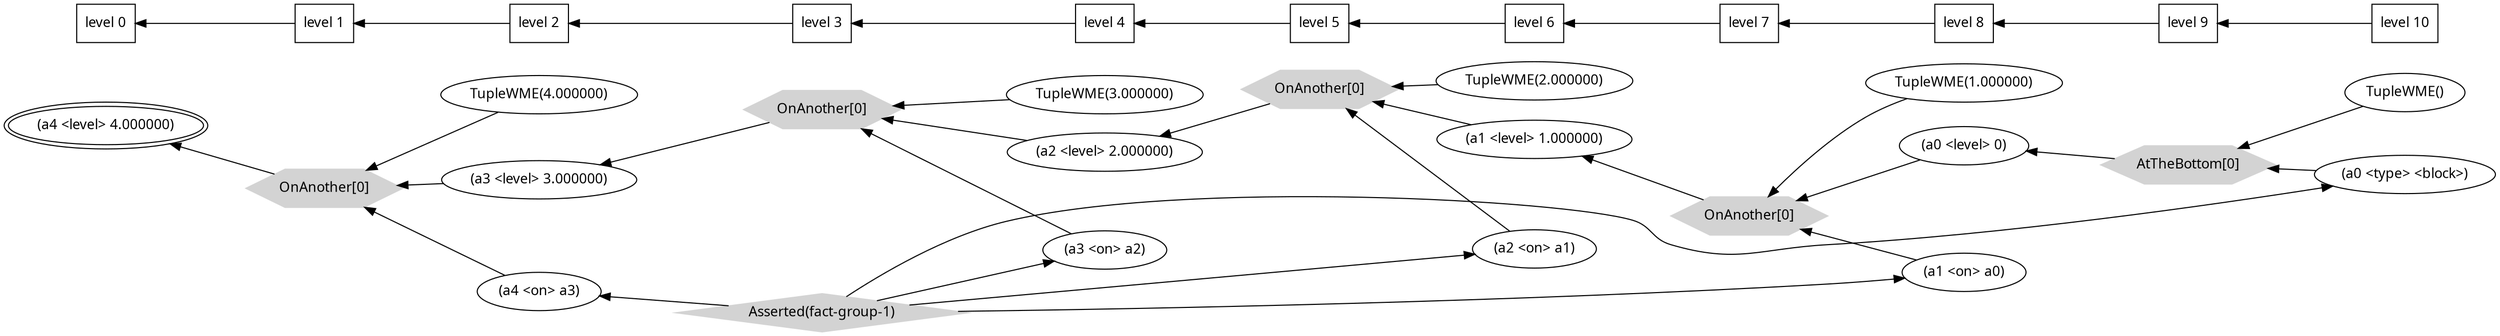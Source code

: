 digraph {
 rankdir=RL
node [fontname="Ubuntu Mono", fontsize=13]
edge[constraint=false]
"0x2276750"[label="(a4 \<level\> 4.000000)", peripheries=2];
"0x2278f80"[style=filled, color=lightgrey, shape=polygon, sides=6, label="OnAnother[0]"];
"0x2278fc0" -> "0x2278f80";
"0x2278d10" -> "0x2278f80";
"0x2273260" -> "0x2278f80";
"0x2278f80" -> "0x2276750";
"0x2278fc0"[label="TupleWME(4.000000)"];
"0x2278d10"[label="(a3 \<level\> 3.000000)"];
"0x2273260"[label="(a4 \<on\> a3)"];
"0x2278dc0"[style=filled, color=lightgrey, shape=polygon, sides=6, label="OnAnother[0]"];
"0x2278ca0" -> "0x2278dc0";
"0x2278a40" -> "0x2278dc0";
"0x2273090" -> "0x2278dc0";
"0x2278dc0" -> "0x2278d10";
"0x2278240"[style=filled, color=lightgrey, shape=diamond, label="Asserted(fact-group-1)"];
"0x2278240" -> "0x2273260";
"0x2278ca0"[label="TupleWME(3.000000)"];
"0x2278a40"[label="(a2 \<level\> 2.000000)"];
"0x2273090"[label="(a3 \<on\> a2)"];
"0x2278880"[style=filled, color=lightgrey, shape=polygon, sides=6, label="OnAnother[0]"];
"0x2277120" -> "0x2278880";
"0x22786e0" -> "0x2278880";
"0x2272f10" -> "0x2278880";
"0x2278880" -> "0x2278a40";
"0x2278240" -> "0x2273090";
"0x2277120"[label="TupleWME(2.000000)"];
"0x22786e0"[label="(a1 \<level\> 1.000000)"];
"0x2272f10"[label="(a2 \<on\> a1)"];
"0x2273730"[style=filled, color=lightgrey, shape=polygon, sides=6, label="OnAnother[0]"];
"0x22785b0" -> "0x2273730";
"0x2273780" -> "0x2273730";
"0x2272cd0" -> "0x2273730";
"0x2273730" -> "0x22786e0";
"0x2278240" -> "0x2272f10";
"0x22785b0"[label="TupleWME(1.000000)"];
"0x2273780"[label="(a0 \<level\> 0)"];
"0x2272cd0"[label="(a1 \<on\> a0)"];
"0x2273830"[style=filled, color=lightgrey, shape=polygon, sides=6, label="AtTheBottom[0]"];
"0x22763c0" -> "0x2273830";
"0x2276510" -> "0x2273830";
"0x2273830" -> "0x2273780";
"0x2278240" -> "0x2272cd0";
"0x22763c0"[label="TupleWME()"];
"0x2276510"[label="(a0 \<type\> \<block\>)"];
"0x2278240" -> "0x2276510";

rank0[shape=box] [label="level 0"];
rank1[shape=box] [label="level 1"];
rank2[shape=box] [label="level 2"];
rank3[shape=box] [label="level 3"];
rank4[shape=box] [label="level 4"];
rank5[shape=box] [label="level 5"];
rank6[shape=box] [label="level 6"];
rank7[shape=box] [label="level 7"];
rank8[shape=box] [label="level 8"];
rank9[shape=box] [label="level 9"];
rank10[shape=box] [label="level 10"];
rank10 -> rank9 -> rank8 -> rank7 -> rank6 -> rank5 -> rank4 -> rank3 -> rank2 -> rank1 -> rank0[constraint=true];
{ rank=same; rank0 ; "0x2276750";}{ rank=same; rank1 ; "0x2278f80";}{ rank=same; rank2 ; "0x2278fc0" ; "0x2278d10" ; "0x2273260";}{ rank=same; rank3 ; "0x2278dc0" ; "0x2278240";}{ rank=same; rank4 ; "0x2278ca0" ; "0x2278a40" ; "0x2273090";}{ rank=same; rank5 ; "0x2278880";}{ rank=same; rank6 ; "0x2277120" ; "0x22786e0" ; "0x2272f10";}{ rank=same; rank7 ; "0x2273730";}{ rank=same; rank8 ; "0x22785b0" ; "0x2273780" ; "0x2272cd0";}{ rank=same; rank9 ; "0x2273830";}{ rank=same; rank10 ; "0x22763c0" ; "0x2276510";}
}